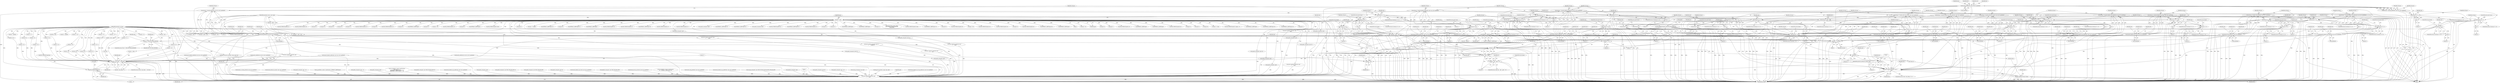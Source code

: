 digraph "0_tcpdump_ffde45acf3348f8353fb4064a1b21683ee6b5ddf@integer" {
"1002123" [label="(Call,tptr = pptr + len)"];
"1001696" [label="(Call,tptr - pptr)"];
"1001642" [label="(Call,ND_TCHECK2(tptr[0], BGP_MP_NLRI_MINSIZE))"];
"1000142" [label="(Call,tptr = pptr)"];
"1000128" [label="(MethodParameterIn,const u_char *pptr)"];
"1001689" [label="(Call,tptr += 3)"];
"1001649" [label="(Call,EXTRACT_16BITS(tptr))"];
"1002134" [label="(Call,tptr += advance)"];
"1002130" [label="(Call,advance < 0)"];
"1001941" [label="(Call,advance == -1)"];
"1001932" [label="(Call,advance = decode_labeled_vpn_l2(ndo, tptr, buf, sizeof(buf)))"];
"1001934" [label="(Call,decode_labeled_vpn_l2(ndo, tptr, buf, sizeof(buf)))"];
"1001943" [label="(Call,-1)"];
"1001847" [label="(Call,advance == -3)"];
"1001840" [label="(Call,advance == -2)"];
"1001830" [label="(Call,advance == -1)"];
"1001820" [label="(Call,advance = decode_prefix6(ndo, tptr, len, buf, sizeof(buf)))"];
"1001822" [label="(Call,decode_prefix6(ndo, tptr, len, buf, sizeof(buf)))"];
"1001832" [label="(Call,-1)"];
"1001842" [label="(Call,-2)"];
"1001849" [label="(Call,-3)"];
"1002047" [label="(Call,advance == -2)"];
"1002037" [label="(Call,advance == -1)"];
"1002028" [label="(Call,advance = decode_mdt_vpn_nlri(ndo, tptr, buf, sizeof(buf)))"];
"1002030" [label="(Call,decode_mdt_vpn_nlri(ndo, tptr, buf, sizeof(buf)))"];
"1002039" [label="(Call,-1)"];
"1002049" [label="(Call,-2)"];
"1001951" [label="(Call,advance == -2)"];
"1001953" [label="(Call,-2)"];
"1001718" [label="(Call,advance == -1)"];
"1001708" [label="(Call,advance = decode_prefix4(ndo, tptr, len, buf, sizeof(buf)))"];
"1001710" [label="(Call,decode_prefix4(ndo, tptr, len, buf, sizeof(buf)))"];
"1001720" [label="(Call,-1)"];
"1001870" [label="(Call,advance == -1)"];
"1001860" [label="(Call,advance = decode_labeled_prefix6(ndo, tptr, len, buf, sizeof(buf)))"];
"1001862" [label="(Call,decode_labeled_prefix6(ndo, tptr, len, buf, sizeof(buf)))"];
"1001872" [label="(Call,-1)"];
"1001887" [label="(Call,advance == -3)"];
"1001880" [label="(Call,advance == -2)"];
"1001882" [label="(Call,-2)"];
"1001889" [label="(Call,-3)"];
"1001735" [label="(Call,advance == -3)"];
"1001728" [label="(Call,advance == -2)"];
"1001730" [label="(Call,-2)"];
"1001737" [label="(Call,-3)"];
"1002015" [label="(Call,advance == -2)"];
"1002005" [label="(Call,advance == -1)"];
"1001996" [label="(Call,advance = decode_labeled_vpn_clnp_prefix(ndo, tptr, buf, sizeof(buf)))"];
"1001998" [label="(Call,decode_labeled_vpn_clnp_prefix(ndo, tptr, buf, sizeof(buf)))"];
"1002007" [label="(Call,-1)"];
"1002017" [label="(Call,-2)"];
"1002069" [label="(Call,advance == -1)"];
"1002060" [label="(Call,advance = decode_multicast_vpn(ndo, tptr, buf, sizeof(buf)))"];
"1002062" [label="(Call,decode_multicast_vpn(ndo, tptr, buf, sizeof(buf)))"];
"1002071" [label="(Call,-1)"];
"1001909" [label="(Call,advance == -1)"];
"1001900" [label="(Call,advance = decode_labeled_vpn_prefix6(ndo, tptr, buf, sizeof(buf)))"];
"1001902" [label="(Call,decode_labeled_vpn_prefix6(ndo, tptr, buf, sizeof(buf)))"];
"1001911" [label="(Call,-1)"];
"1001775" [label="(Call,advance == -3)"];
"1001768" [label="(Call,advance == -2)"];
"1001758" [label="(Call,advance == -1)"];
"1001748" [label="(Call,advance = decode_labeled_prefix4(ndo, tptr, len, buf, sizeof(buf)))"];
"1001750" [label="(Call,decode_labeled_prefix4(ndo, tptr, len, buf, sizeof(buf)))"];
"1001760" [label="(Call,-1)"];
"1001770" [label="(Call,-2)"];
"1001777" [label="(Call,-3)"];
"1001807" [label="(Call,advance == -2)"];
"1001797" [label="(Call,advance == -1)"];
"1001788" [label="(Call,advance = decode_labeled_vpn_prefix4(ndo, tptr, buf, sizeof(buf)))"];
"1001790" [label="(Call,decode_labeled_vpn_prefix4(ndo, tptr, buf, sizeof(buf)))"];
"1001799" [label="(Call,-1)"];
"1001809" [label="(Call,-2)"];
"1002120" [label="(Call,advance = 0)"];
"1001973" [label="(Call,advance == -1)"];
"1001964" [label="(Call,advance = decode_clnp_prefix(ndo, tptr, buf, sizeof(buf)))"];
"1001966" [label="(Call,decode_clnp_prefix(ndo, tptr, buf, sizeof(buf)))"];
"1001975" [label="(Call,-1)"];
"1002079" [label="(Call,advance == -2)"];
"1002081" [label="(Call,-2)"];
"1001919" [label="(Call,advance == -2)"];
"1001921" [label="(Call,-2)"];
"1001983" [label="(Call,advance == -2)"];
"1001985" [label="(Call,-2)"];
"1002123" [label="(Call,tptr = pptr + len)"];
"1001694" [label="(Call,len - (tptr - pptr))"];
"1001682" [label="(Call,len == BGP_MP_NLRI_MINSIZE)"];
"1000129" [label="(MethodParameterIn,u_int len)"];
"1001693" [label="(Call,len - (tptr - pptr) > 0)"];
"1002125" [label="(Call,pptr + len)"];
"1002893" [label="(Call,ndo->ndo_vflag > 1 && len)"];
"1002901" [label="(Call,ND_TCHECK2(*pptr,len))"];
"1002905" [label="(Call,print_unknown_data(ndo, pptr, \"\n\t    \", len))"];
"1002095" [label="(Call,tptr-3)"];
"1002115" [label="(Call,tptr-3)"];
"1002113" [label="(Call,print_unknown_data(ndo, tptr-3, \"\n\t    \", tlen))"];
"1002093" [label="(Call,ND_TCHECK2(*(tptr-3),tlen))"];
"1002137" [label="(ControlStructure,break;)"];
"1002128" [label="(ControlStructure,break;)"];
"1002353" [label="(Call,tptr+2)"];
"1001955" [label="(ControlStructure,goto trunc;)"];
"1001727" [label="(ControlStructure,if (advance == -2))"];
"1001967" [label="(Identifier,ndo)"];
"1001950" [label="(ControlStructure,if (advance == -2))"];
"1002261" [label="(Call,tptr+2)"];
"1002335" [label="(Call,tptr+6)"];
"1002017" [label="(Call,-2)"];
"1002034" [label="(Call,sizeof(buf))"];
"1002571" [label="(Call,tlen = len)"];
"1001711" [label="(Identifier,ndo)"];
"1002030" [label="(Call,decode_mdt_vpn_nlri(ndo, tptr, buf, sizeof(buf)))"];
"1002830" [label="(Call,len > 0)"];
"1001761" [label="(Literal,1)"];
"1001097" [label="(Call,tptr += tlen)"];
"1002602" [label="(Call,ND_TCHECK2(tptr[3], length - 3))"];
"1001833" [label="(Literal,1)"];
"1001724" [label="(Identifier,ndo)"];
"1001842" [label="(Call,-2)"];
"1002082" [label="(Literal,2)"];
"1001940" [label="(ControlStructure,if (advance == -1))"];
"1002664" [label="(Call,EXTRACT_32BITS(tptr))"];
"1002015" [label="(Call,advance == -2)"];
"1001682" [label="(Call,len == BGP_MP_NLRI_MINSIZE)"];
"1001839" [label="(ControlStructure,if (advance == -2))"];
"1002905" [label="(Call,print_unknown_data(ndo, pptr, \"\n\t    \", len))"];
"1002361" [label="(Call,EXTRACT_16BITS(tptr+4))"];
"1001954" [label="(Literal,2)"];
"1002203" [label="(Call,EXTRACT_32BITS(tptr+4))"];
"1001708" [label="(Call,advance = decode_prefix4(ndo, tptr, len, buf, sizeof(buf)))"];
"1001824" [label="(Identifier,tptr)"];
"1001700" [label="(Block,)"];
"1002727" [label="(Call,len -= alenlen)"];
"1002046" [label="(ControlStructure,if (advance == -2))"];
"1002093" [label="(Call,ND_TCHECK2(*(tptr-3),tlen))"];
"1002123" [label="(Call,tptr = pptr + len)"];
"1001974" [label="(Identifier,advance)"];
"1002865" [label="(Call,len -= 12)"];
"1002402" [label="(Call,tptr+1)"];
"1002909" [label="(Identifier,len)"];
"1000486" [label="(Call,ND_TCHECK2(tptr[0], 4))"];
"1001911" [label="(Call,-1)"];
"1001650" [label="(Identifier,tptr)"];
"1001296" [label="(Call,decode_rt_routing_info(ndo, tptr, buf, sizeof(buf)))"];
"1001328" [label="(Call,decode_multicast_vpn(ndo, tptr, buf, sizeof(buf)))"];
"1000428" [label="(Call,ipaddr_string(ndo, tptr + 4))"];
"1001846" [label="(ControlStructure,if (advance == -3))"];
"1000445" [label="(Call,ND_TCHECK2(tptr[0], 8))"];
"1002079" [label="(Call,advance == -2)"];
"1002436" [label="(Call,tptr+2)"];
"1002129" [label="(ControlStructure,if (advance < 0))"];
"1000598" [label="(Call,ipaddr_string(ndo, tptr))"];
"1001767" [label="(ControlStructure,if (advance == -2))"];
"1002096" [label="(Identifier,tptr)"];
"1001184" [label="(Call,decode_prefix4(ndo, tptr, len, buf, sizeof(buf)))"];
"1002225" [label="(Call,tptr+2)"];
"1002087" [label="(Identifier,ndo)"];
"1001889" [label="(Call,-3)"];
"1002229" [label="(Call,tptr+6)"];
"1001754" [label="(Identifier,buf)"];
"1001625" [label="(Call,tptr = pptr + len)"];
"1002115" [label="(Call,tptr-3)"];
"1001864" [label="(Identifier,tptr)"];
"1001699" [label="(Literal,0)"];
"1001689" [label="(Call,tptr += 3)"];
"1002659" [label="(Call,as_printf(ndo, astostr, sizeof(astostr), EXTRACT_32BITS(tptr)))"];
"1002290" [label="(Call,tptr+2)"];
"1002036" [label="(ControlStructure,if (advance == -1))"];
"1000373" [label="(Call,len != 6)"];
"1002911" [label="(Literal,1)"];
"1001972" [label="(ControlStructure,if (advance == -1))"];
"1001649" [label="(Call,EXTRACT_16BITS(tptr))"];
"1002304" [label="(Call,tptr+2)"];
"1001760" [label="(Call,-1)"];
"1001884" [label="(ControlStructure,goto trunc;)"];
"1001902" [label="(Call,decode_labeled_vpn_prefix6(ndo, tptr, buf, sizeof(buf)))"];
"1002113" [label="(Call,print_unknown_data(ndo, tptr-3, \"\n\t    \", tlen))"];
"1001810" [label="(Literal,2)"];
"1002140" [label="(Call,len % 8)"];
"1002094" [label="(Call,*(tptr-3))"];
"1000573" [label="(Call,len % 4)"];
"1002816" [label="(Call,len % 12)"];
"1002412" [label="(Call,ND_TCHECK2(tptr[0], 5))"];
"1002101" [label="(Identifier,ndo)"];
"1001791" [label="(Identifier,ndo)"];
"1002329" [label="(Call,tptr+6)"];
"1002135" [label="(Identifier,tptr)"];
"1000321" [label="(Call,ND_TCHECK2(tptr[0], 4))"];
"1001964" [label="(Call,advance = decode_clnp_prefix(ndo, tptr, buf, sizeof(buf)))"];
"1001927" [label="(Identifier,ndo)"];
"1002899" [label="(Identifier,len)"];
"1002199" [label="(Call,tptr+2)"];
"1000408" [label="(Call,ipaddr_string(ndo, tptr + 2))"];
"1001692" [label="(ControlStructure,while (len - (tptr - pptr) > 0))"];
"1000767" [label="(Call,ipaddr_string(ndo, tptr))"];
"1001728" [label="(Call,advance == -2)"];
"1001836" [label="(Identifier,ndo)"];
"1000258" [label="(Call,as_printf(ndo, astostr, sizeof(astostr),\n\t\t\t\tas_size == 2 ?\n\t\t\t\tEXTRACT_16BITS(&tptr[2 + i]) :\n\t\t\t\tEXTRACT_32BITS(&tptr[2 + i])))"];
"1001797" [label="(Call,advance == -1)"];
"1002098" [label="(Identifier,tlen)"];
"1000143" [label="(Identifier,tptr)"];
"1000461" [label="(Call,EXTRACT_32BITS(tptr))"];
"1002204" [label="(Call,tptr+4)"];
"1000542" [label="(Call,tptr +=4)"];
"1001881" [label="(Identifier,advance)"];
"1002302" [label="(Call,ipaddr_string(ndo, tptr+2))"];
"1002011" [label="(Identifier,ndo)"];
"1001736" [label="(Identifier,advance)"];
"1001821" [label="(Identifier,advance)"];
"1002029" [label="(Identifier,advance)"];
"1002097" [label="(Literal,3)"];
"1001966" [label="(Call,decode_clnp_prefix(ndo, tptr, buf, sizeof(buf)))"];
"1000146" [label="(Identifier,tlen)"];
"1001870" [label="(Call,advance == -1)"];
"1002893" [label="(Call,ndo->ndo_vflag > 1 && len)"];
"1001058" [label="(Call,ip6addr_string(ndo, tptr+BGP_VPN_RD_LEN+3))"];
"1000129" [label="(MethodParameterIn,u_int len)"];
"1001876" [label="(Identifier,ndo)"];
"1002134" [label="(Call,tptr += advance)"];
"1001895" [label="(Identifier,ndo)"];
"1001264" [label="(Call,decode_labeled_vpn_prefix4(ndo, tptr, buf, sizeof(buf)))"];
"1001642" [label="(Call,ND_TCHECK2(tptr[0], BGP_MP_NLRI_MINSIZE))"];
"1002071" [label="(Call,-1)"];
"1002061" [label="(Identifier,advance)"];
"1001862" [label="(Call,decode_labeled_prefix6(ndo, tptr, len, buf, sizeof(buf)))"];
"1001729" [label="(Identifier,advance)"];
"1001750" [label="(Call,decode_labeled_prefix4(ndo, tptr, len, buf, sizeof(buf)))"];
"1000615" [label="(Call,ND_TCHECK2(tptr[0], 3))"];
"1002312" [label="(Call,tptr+6)"];
"1001882" [label="(Call,-2)"];
"1002669" [label="(Call,len -=4)"];
"1002906" [label="(Identifier,ndo)"];
"1001794" [label="(Call,sizeof(buf))"];
"1001698" [label="(Identifier,pptr)"];
"1001707" [label="(Block,)"];
"1002062" [label="(Call,decode_multicast_vpn(ndo, tptr, buf, sizeof(buf)))"];
"1000128" [label="(MethodParameterIn,const u_char *pptr)"];
"1001866" [label="(Identifier,buf)"];
"1000493" [label="(Call,EXTRACT_32BITS(tptr))"];
"1001871" [label="(Identifier,advance)"];
"1000955" [label="(Call,ipaddr_string(ndo, tptr))"];
"1002006" [label="(Identifier,advance)"];
"1000663" [label="(Call,ND_TCHECK2(tptr[0], tlen))"];
"1001865" [label="(Identifier,len)"];
"1002125" [label="(Call,pptr + len)"];
"1001092" [label="(Call,print_unknown_data(ndo, tptr, \"\n\t    \", tlen))"];
"1001936" [label="(Identifier,tptr)"];
"1002031" [label="(Identifier,ndo)"];
"1001768" [label="(Call,advance == -2)"];
"1001038" [label="(Call,ipaddr_string(ndo, tptr+BGP_VPN_RD_LEN+4))"];
"1001776" [label="(Identifier,advance)"];
"1002362" [label="(Call,tptr+4)"];
"1002701" [label="(Call,len -= 2)"];
"1001720" [label="(Call,-1)"];
"1000206" [label="(Call,tptr < pptr + len)"];
"1002636" [label="(Call,tptr += length)"];
"1001648" [label="(Identifier,af)"];
"1001880" [label="(Call,advance == -2)"];
"1002075" [label="(Identifier,ndo)"];
"1002069" [label="(Call,advance == -1)"];
"1002107" [label="(ControlStructure,if (ndo->ndo_vflag <= 1))"];
"1002207" [label="(Call,ipaddr_string(ndo, tptr+4))"];
"1002435" [label="(Call,EXTRACT_24BITS(tptr+2))"];
"1002136" [label="(Identifier,advance)"];
"1001646" [label="(Identifier,BGP_MP_NLRI_MINSIZE)"];
"1001820" [label="(Call,advance = decode_prefix6(ndo, tptr, len, buf, sizeof(buf)))"];
"1001627" [label="(Call,pptr + len)"];
"1002857" [label="(Call,len > 12)"];
"1001941" [label="(Call,advance == -1)"];
"1002080" [label="(Identifier,advance)"];
"1001915" [label="(Identifier,ndo)"];
"1001996" [label="(Call,advance = decode_labeled_vpn_clnp_prefix(ndo, tptr, buf, sizeof(buf)))"];
"1001717" [label="(ControlStructure,if (advance == -1))"];
"1002049" [label="(Call,-2)"];
"1002121" [label="(Identifier,advance)"];
"1002002" [label="(Call,sizeof(buf))"];
"1001770" [label="(Call,-2)"];
"1000385" [label="(Call,ND_TCHECK2(tptr[0], len))"];
"1001827" [label="(Call,sizeof(buf))"];
"1001753" [label="(Identifier,len)"];
"1001909" [label="(Call,advance == -1)"];
"1001900" [label="(Call,advance = decode_labeled_vpn_prefix6(ndo, tptr, buf, sizeof(buf)))"];
"1001168" [label="(Call,len - (tptr - pptr))"];
"1002540" [label="(Call,ipaddr_string(ndo, tptr))"];
"1001942" [label="(Identifier,advance)"];
"1002209" [label="(Call,tptr+4)"];
"1001693" [label="(Call,len - (tptr - pptr) > 0)"];
"1002043" [label="(Identifier,ndo)"];
"1002008" [label="(Literal,1)"];
"1001691" [label="(Literal,3)"];
"1000815" [label="(Call,ipaddr_string(ndo, tptr+BGP_VPN_RD_LEN))"];
"1001970" [label="(Call,sizeof(buf))"];
"1002004" [label="(ControlStructure,if (advance == -1))"];
"1001920" [label="(Identifier,advance)"];
"1001806" [label="(ControlStructure,if (advance == -2))"];
"1001918" [label="(ControlStructure,if (advance == -2))"];
"1001873" [label="(Literal,1)"];
"1001730" [label="(Call,-2)"];
"1001752" [label="(Identifier,tptr)"];
"1001697" [label="(Identifier,tptr)"];
"1002503" [label="(Call,ipaddr_string(ndo, tptr))"];
"1002047" [label="(Call,advance == -2)"];
"1002486" [label="(Call,ipaddr_string(ndo, tptr+4))"];
"1001504" [label="(Call,decode_labeled_vpn_l2(ndo, tptr, buf, sizeof(buf)))"];
"1001617" [label="(Call,print_unknown_data(ndo, tptr, \"\n\t    \", tlen))"];
"1002585" [label="(Call,EXTRACT_16BITS(tptr+1))"];
"1001969" [label="(Identifier,buf)"];
"1000622" [label="(Call,EXTRACT_16BITS(tptr))"];
"1000557" [label="(Call,ND_TCHECK2(tptr[0], 4))"];
"1000347" [label="(Call,ND_TCHECK2(tptr[0], 4))"];
"1000362" [label="(Call,len != 0)"];
"1001891" [label="(ControlStructure,break;)"];
"1002066" [label="(Call,sizeof(buf))"];
"1001732" [label="(ControlStructure,goto trunc;)"];
"1001841" [label="(Identifier,advance)"];
"1002520" [label="(Call,ipaddr_string(ndo, tptr))"];
"1002228" [label="(Call,EXTRACT_16BITS(tptr+6))"];
"1002892" [label="(ControlStructure,if (ndo->ndo_vflag > 1 && len))"];
"1001905" [label="(Identifier,buf)"];
"1000180" [label="(Call,len % 2)"];
"1001731" [label="(Literal,2)"];
"1001789" [label="(Identifier,advance)"];
"1000587" [label="(Call,ND_TCHECK2(tptr[0], 4))"];
"1002566" [label="(Call,ND_TCHECK2(tptr[0], 3))"];
"1001937" [label="(Identifier,buf)"];
"1001738" [label="(Literal,3)"];
"1000909" [label="(Call,ip6addr_string(ndo, tptr+BGP_VPN_RD_LEN))"];
"1001985" [label="(Call,-2)"];
"1001360" [label="(Call,decode_mdt_vpn_nlri(ndo, tptr, buf, sizeof(buf)))"];
"1001713" [label="(Identifier,len)"];
"1001986" [label="(Literal,2)"];
"1001799" [label="(Call,-1)"];
"1002223" [label="(Call,ipaddr_string(ndo, tptr+2))"];
"1002483" [label="(Call,ipaddr_string(ndo, tptr))"];
"1001808" [label="(Identifier,advance)"];
"1002241" [label="(Call,as_printf(ndo, astostr, sizeof(astostr),\n\t\t\t    EXTRACT_32BITS(tptr+2)))"];
"1001968" [label="(Identifier,tptr)"];
"1002894" [label="(Call,ndo->ndo_vflag > 1)"];
"1002288" [label="(Call,ipaddr_string(ndo, tptr+2))"];
"1002198" [label="(Call,EXTRACT_16BITS(tptr+2))"];
"1001737" [label="(Call,-3)"];
"1001803" [label="(Identifier,ndo)"];
"1000436" [label="(Call,len != 8)"];
"1002246" [label="(Call,EXTRACT_32BITS(tptr+2))"];
"1000208" [label="(Call,pptr + len)"];
"1002915" [label="(MethodReturn,RET)"];
"1001715" [label="(Call,sizeof(buf))"];
"1002462" [label="(Call,ipaddr_string(ndo, tptr))"];
"1001901" [label="(Identifier,advance)"];
"1002037" [label="(Call,advance == -1)"];
"1000126" [label="(MethodParameterIn,netdissect_options *ndo)"];
"1002131" [label="(Identifier,advance)"];
"1001844" [label="(ControlStructure,goto trunc;)"];
"1001778" [label="(Literal,3)"];
"1001704" [label="(Identifier,af)"];
"1001772" [label="(ControlStructure,goto trunc;)"];
"1001757" [label="(ControlStructure,if (advance == -1))"];
"1001683" [label="(Identifier,len)"];
"1002493" [label="(Call,ND_TCHECK2(tptr[0], 4))"];
"1001758" [label="(Call,advance == -1)"];
"1001536" [label="(Call,decode_clnp_prefix(ndo, tptr, buf, sizeof(buf)))"];
"1000331" [label="(Call,ipaddr_string(ndo, tptr))"];
"1001749" [label="(Identifier,advance)"];
"1000338" [label="(Call,len != 4)"];
"1001998" [label="(Call,decode_labeled_vpn_clnp_prefix(ndo, tptr, buf, sizeof(buf)))"];
"1001695" [label="(Identifier,len)"];
"1001855" [label="(Identifier,ndo)"];
"1001472" [label="(Call,decode_labeled_vpn_prefix6(ndo, tptr, buf, sizeof(buf)))"];
"1001867" [label="(Call,sizeof(buf))"];
"1002005" [label="(Call,advance == -1)"];
"1002260" [label="(Call,EXTRACT_32BITS(tptr+2))"];
"1002902" [label="(Call,*pptr)"];
"1001863" [label="(Identifier,ndo)"];
"1002023" [label="(Identifier,ndo)"];
"1001710" [label="(Call,decode_prefix4(ndo, tptr, len, buf, sizeof(buf)))"];
"1001018" [label="(Call,isonsap_string(ndo, tptr+BGP_VPN_RD_LEN,tlen-BGP_VPN_RD_LEN))"];
"1001809" [label="(Call,-2)"];
"1001734" [label="(ControlStructure,if (advance == -3))"];
"1002155" [label="(Call,ND_TCHECK2(tptr[0], 2))"];
"1002033" [label="(Identifier,buf)"];
"1002124" [label="(Identifier,tptr)"];
"1000471" [label="(Call,len % 4)"];
"1000861" [label="(Call,ip6addr_string(ndo, tptr))"];
"1001851" [label="(ControlStructure,break;)"];
"1002050" [label="(Literal,2)"];
"1002586" [label="(Call,tptr+1)"];
"1001647" [label="(Call,af = EXTRACT_16BITS(tptr))"];
"1001869" [label="(ControlStructure,if (advance == -1))"];
"1001739" [label="(ControlStructure,break;)"];
"1001903" [label="(Identifier,ndo)"];
"1001983" [label="(Call,advance == -2)"];
"1002373" [label="(Call,tptr+2)"];
"1000682" [label="(Call,print_unknown_data(ndo, tptr, \"\n\t    \", tlen))"];
"1001886" [label="(ControlStructure,if (advance == -3))"];
"1002133" [label="(ControlStructure,break;)"];
"1001991" [label="(Identifier,ndo)"];
"1001826" [label="(Identifier,buf)"];
"1001755" [label="(Call,sizeof(buf))"];
"1001684" [label="(Identifier,BGP_MP_NLRI_MINSIZE)"];
"1001788" [label="(Call,advance = decode_labeled_vpn_prefix4(ndo, tptr, buf, sizeof(buf)))"];
"1000426" [label="(Call,EXTRACT_32BITS(tptr))"];
"1002650" [label="(Call,len < 4)"];
"1001823" [label="(Identifier,ndo)"];
"1001850" [label="(Literal,3)"];
"1001719" [label="(Identifier,advance)"];
"1001771" [label="(Literal,2)"];
"1002162" [label="(Call,EXTRACT_16BITS(tptr))"];
"1001935" [label="(Identifier,ndo)"];
"1001879" [label="(ControlStructure,if (advance == -2))"];
"1002247" [label="(Call,tptr+2)"];
"1001848" [label="(Identifier,advance)"];
"1001714" [label="(Identifier,buf)"];
"1001712" [label="(Identifier,tptr)"];
"1002870" [label="(Call,ND_TCHECK2(*pptr,len))"];
"1002081" [label="(Call,-2)"];
"1002018" [label="(Literal,2)"];
"1001847" [label="(Call,advance == -3)"];
"1002083" [label="(ControlStructure,goto trunc;)"];
"1000153" [label="(Call,len != 1)"];
"1002119" [label="(Identifier,tlen)"];
"1002048" [label="(Identifier,advance)"];
"1001777" [label="(Call,-3)"];
"1001643" [label="(Call,tptr[0])"];
"1001843" [label="(Literal,2)"];
"1001910" [label="(Identifier,advance)"];
"1002070" [label="(Identifier,advance)"];
"1002116" [label="(Identifier,tptr)"];
"1000170" [label="(Call,tok2str(bgp_origin_values,\n\t\t\t\t\t\t\"Unknown Origin Typecode\",\n\t\t\t\t\t\ttptr[0]))"];
"1001690" [label="(Identifier,tptr)"];
"1001073" [label="(Call,ND_TCHECK2(tptr[0], tlen))"];
"1001721" [label="(Literal,1)"];
"1001890" [label="(Literal,3)"];
"1001883" [label="(Literal,2)"];
"1001718" [label="(Call,advance == -1)"];
"1002065" [label="(Identifier,buf)"];
"1002064" [label="(Identifier,tptr)"];
"1002372" [label="(Call,EXTRACT_16BITS(tptr+2))"];
"1002038" [label="(Identifier,advance)"];
"1002251" [label="(Call,tptr+6)"];
"1001887" [label="(Call,advance == -3)"];
"1001815" [label="(Identifier,ndo)"];
"1001792" [label="(Identifier,tptr)"];
"1002509" [label="(Call,ND_TCHECK2(tptr[0], 8))"];
"1000548" [label="(Call,len != 4)"];
"1001811" [label="(ControlStructure,goto trunc;)"];
"1001798" [label="(Identifier,advance)"];
"1001840" [label="(Call,advance == -2)"];
"1001922" [label="(Literal,2)"];
"1001919" [label="(Call,advance == -2)"];
"1001904" [label="(Identifier,tptr)"];
"1001687" [label="(Identifier,ndo)"];
"1001938" [label="(Call,sizeof(buf))"];
"1001987" [label="(ControlStructure,goto trunc;)"];
"1002130" [label="(Call,advance < 0)"];
"1001953" [label="(Call,-2)"];
"1001825" [label="(Identifier,len)"];
"1001807" [label="(Call,advance == -2)"];
"1001999" [label="(Identifier,ndo)"];
"1002904" [label="(Identifier,len)"];
"1001651" [label="(Call,safi = tptr[2])"];
"1002000" [label="(Identifier,tptr)"];
"1001735" [label="(Call,advance == -3)"];
"1001392" [label="(Call,decode_prefix6(ndo, tptr, len, buf, sizeof(buf)))"];
"1002028" [label="(Call,advance = decode_mdt_vpn_nlri(ndo, tptr, buf, sizeof(buf)))"];
"1001748" [label="(Call,advance = decode_labeled_prefix4(ndo, tptr, len, buf, sizeof(buf)))"];
"1002391" [label="(Call,tptr +=8)"];
"1002019" [label="(ControlStructure,goto trunc;)"];
"1001908" [label="(ControlStructure,if (advance == -1))"];
"1001951" [label="(Call,advance == -2)"];
"1001793" [label="(Identifier,buf)"];
"1002016" [label="(Identifier,advance)"];
"1002613" [label="(Call,ND_TCHECK2(tptr[3], 8))"];
"1002072" [label="(Literal,1)"];
"1002886" [label="(Call,print_unknown_data(ndo, pptr, \"\n\t    \", len))"];
"1001779" [label="(ControlStructure,break;)"];
"1002529" [label="(Call,ND_TCHECK2(tptr[0], 8))"];
"1002078" [label="(ControlStructure,if (advance == -2))"];
"1002409" [label="(Call,tlen = len)"];
"1002039" [label="(Call,-1)"];
"1002806" [label="(Call,len -= alen)"];
"1001764" [label="(Identifier,ndo)"];
"1002629" [label="(Call,tptr+3)"];
"1001709" [label="(Identifier,advance)"];
"1001906" [label="(Call,sizeof(buf))"];
"1001975" [label="(Call,-1)"];
"1001979" [label="(Identifier,ndo)"];
"1002472" [label="(Call,ND_TCHECK2(tptr[0], 8))"];
"1002250" [label="(Call,EXTRACT_16BITS(tptr+6))"];
"1001694" [label="(Call,len - (tptr - pptr))"];
"1002903" [label="(Identifier,pptr)"];
"1000567" [label="(Call,ipaddr_string(ndo, tptr))"];
"1000357" [label="(Call,EXTRACT_32BITS(tptr))"];
"1000142" [label="(Call,tptr = pptr)"];
"1002813" [label="(Call,len == 0)"];
"1002901" [label="(Call,ND_TCHECK2(*pptr,len))"];
"1002051" [label="(ControlStructure,goto trunc;)"];
"1001943" [label="(Call,-1)"];
"1002908" [label="(Literal,\"\n\t    \")"];
"1001822" [label="(Call,decode_prefix6(ndo, tptr, len, buf, sizeof(buf)))"];
"1002001" [label="(Identifier,buf)"];
"1001751" [label="(Identifier,ndo)"];
"1002068" [label="(ControlStructure,if (advance == -1))"];
"1000312" [label="(Call,len != 4)"];
"1001769" [label="(Identifier,advance)"];
"1001432" [label="(Call,decode_labeled_prefix6(ndo, tptr, len, buf, sizeof(buf)))"];
"1002126" [label="(Identifier,pptr)"];
"1001743" [label="(Identifier,ndo)"];
"1001952" [label="(Identifier,advance)"];
"1001861" [label="(Identifier,advance)"];
"1002127" [label="(Identifier,len)"];
"1000376" [label="(Call,len != 8)"];
"1001933" [label="(Identifier,advance)"];
"1002465" [label="(Call,ipaddr_string(ndo, tptr+4))"];
"1001775" [label="(Call,advance == -3)"];
"1002556" [label="(Call,print_unknown_data(ndo, tptr, \"\n\t      \", tlen))"];
"1001849" [label="(Call,-3)"];
"1001973" [label="(Call,advance == -1)"];
"1001783" [label="(Identifier,ndo)"];
"1000130" [label="(Block,)"];
"1001224" [label="(Call,decode_labeled_prefix4(ndo, tptr, len, buf, sizeof(buf)))"];
"1002715" [label="(Call,len < alenlen)"];
"1000463" [label="(Call,ipaddr_string(ndo, tptr + 4))"];
"1001923" [label="(ControlStructure,goto trunc;)"];
"1001997" [label="(Identifier,advance)"];
"1002684" [label="(Call,len < 2)"];
"1002007" [label="(Call,-1)"];
"1002440" [label="(Call,tptr +=5)"];
"1001959" [label="(Identifier,ndo)"];
"1002118" [label="(Literal,\"\n\t    \")"];
"1002032" [label="(Identifier,tptr)"];
"1001982" [label="(ControlStructure,if (advance == -2))"];
"1001831" [label="(Identifier,advance)"];
"1001170" [label="(Call,tptr - pptr)"];
"1002117" [label="(Literal,3)"];
"1001759" [label="(Identifier,advance)"];
"1000144" [label="(Identifier,pptr)"];
"1000150" [label="(Block,)"];
"1001976" [label="(Literal,1)"];
"1001921" [label="(Call,-2)"];
"1002358" [label="(Call,tptr+3)"];
"1002060" [label="(Call,advance = decode_multicast_vpn(ndo, tptr, buf, sizeof(buf)))"];
"1001774" [label="(ControlStructure,if (advance == -3))"];
"1002319" [label="(Call,tptr+7)"];
"1000190" [label="(Call,!len)"];
"1002644" [label="(Call,ND_TCHECK2(tptr[0], 4))"];
"1001965" [label="(Identifier,advance)"];
"1000977" [label="(Call,isonsap_string(ndo, tptr, tlen))"];
"1000145" [label="(Call,tlen=len)"];
"1001984" [label="(Identifier,advance)"];
"1002095" [label="(Call,tptr-3)"];
"1001888" [label="(Identifier,advance)"];
"1002122" [label="(Literal,0)"];
"1000406" [label="(Call,EXTRACT_16BITS(tptr))"];
"1001932" [label="(Call,advance = decode_labeled_vpn_l2(ndo, tptr, buf, sizeof(buf)))"];
"1001872" [label="(Call,-1)"];
"1001860" [label="(Call,advance = decode_labeled_prefix6(ndo, tptr, len, buf, sizeof(buf)))"];
"1000200" [label="(Call,bgp_attr_get_as_size(ndo, atype, pptr, len))"];
"1002627" [label="(Call,print_unknown_data(ndo, tptr+3,\"\n\t      \", length-3))"];
"1002844" [label="(Call,EXTRACT_32BITS(tptr))"];
"1001832" [label="(Call,-1)"];
"1002796" [label="(Call,bgp_attr_print(ndo, atype, tptr, alen))"];
"1002382" [label="(Call,print_unknown_data(ndo, tptr, \"\n\t      \", 8))"];
"1001790" [label="(Call,decode_labeled_vpn_prefix4(ndo, tptr, buf, sizeof(buf)))"];
"1002120" [label="(Call,advance = 0)"];
"1002907" [label="(Identifier,pptr)"];
"1002114" [label="(Identifier,ndo)"];
"1001912" [label="(Literal,1)"];
"1001796" [label="(ControlStructure,if (advance == -1))"];
"1001800" [label="(Literal,1)"];
"1001944" [label="(Literal,1)"];
"1002063" [label="(Identifier,ndo)"];
"1002451" [label="(Call,ND_TCHECK2(tptr[0], 8))"];
"1001696" [label="(Call,tptr - pptr)"];
"1001681" [label="(ControlStructure,if (len == BGP_MP_NLRI_MINSIZE))"];
"1002055" [label="(Identifier,ndo)"];
"1002132" [label="(Literal,0)"];
"1000391" [label="(Call,len == 6)"];
"1001934" [label="(Call,decode_labeled_vpn_l2(ndo, tptr, buf, sizeof(buf)))"];
"1001829" [label="(ControlStructure,if (advance == -1))"];
"1001947" [label="(Identifier,ndo)"];
"1001568" [label="(Call,decode_labeled_vpn_clnp_prefix(ndo, tptr, buf, sizeof(buf)))"];
"1001830" [label="(Call,advance == -1)"];
"1002014" [label="(ControlStructure,if (advance == -2))"];
"1002900" [label="(Block,)"];
"1002040" [label="(Literal,1)"];
"1002123" -> "1001707"  [label="AST: "];
"1002123" -> "1002125"  [label="CFG: "];
"1002124" -> "1002123"  [label="AST: "];
"1002125" -> "1002123"  [label="AST: "];
"1002128" -> "1002123"  [label="CFG: "];
"1002123" -> "1002915"  [label="DDG: "];
"1002123" -> "1002915"  [label="DDG: "];
"1001696" -> "1002123"  [label="DDG: "];
"1000128" -> "1002123"  [label="DDG: "];
"1001694" -> "1002123"  [label="DDG: "];
"1000129" -> "1002123"  [label="DDG: "];
"1002123" -> "1002134"  [label="DDG: "];
"1001696" -> "1001694"  [label="AST: "];
"1001696" -> "1001698"  [label="CFG: "];
"1001697" -> "1001696"  [label="AST: "];
"1001698" -> "1001696"  [label="AST: "];
"1001694" -> "1001696"  [label="CFG: "];
"1001696" -> "1002915"  [label="DDG: "];
"1001696" -> "1002915"  [label="DDG: "];
"1001696" -> "1001694"  [label="DDG: "];
"1001696" -> "1001694"  [label="DDG: "];
"1001642" -> "1001696"  [label="DDG: "];
"1001689" -> "1001696"  [label="DDG: "];
"1002134" -> "1001696"  [label="DDG: "];
"1001649" -> "1001696"  [label="DDG: "];
"1000128" -> "1001696"  [label="DDG: "];
"1001696" -> "1002095"  [label="DDG: "];
"1001696" -> "1002125"  [label="DDG: "];
"1001696" -> "1002905"  [label="DDG: "];
"1001642" -> "1000150"  [label="AST: "];
"1001642" -> "1001646"  [label="CFG: "];
"1001643" -> "1001642"  [label="AST: "];
"1001646" -> "1001642"  [label="AST: "];
"1001648" -> "1001642"  [label="CFG: "];
"1001642" -> "1002915"  [label="DDG: "];
"1001642" -> "1002915"  [label="DDG: "];
"1000142" -> "1001642"  [label="DDG: "];
"1001642" -> "1001649"  [label="DDG: "];
"1001642" -> "1001682"  [label="DDG: "];
"1001642" -> "1001689"  [label="DDG: "];
"1001642" -> "1002095"  [label="DDG: "];
"1001642" -> "1002115"  [label="DDG: "];
"1001642" -> "1002134"  [label="DDG: "];
"1000142" -> "1000130"  [label="AST: "];
"1000142" -> "1000144"  [label="CFG: "];
"1000143" -> "1000142"  [label="AST: "];
"1000144" -> "1000142"  [label="AST: "];
"1000146" -> "1000142"  [label="CFG: "];
"1000142" -> "1002915"  [label="DDG: "];
"1000142" -> "1002915"  [label="DDG: "];
"1000128" -> "1000142"  [label="DDG: "];
"1000142" -> "1000170"  [label="DDG: "];
"1000142" -> "1000206"  [label="DDG: "];
"1000142" -> "1000321"  [label="DDG: "];
"1000142" -> "1000331"  [label="DDG: "];
"1000142" -> "1000347"  [label="DDG: "];
"1000142" -> "1000357"  [label="DDG: "];
"1000142" -> "1000385"  [label="DDG: "];
"1000142" -> "1000406"  [label="DDG: "];
"1000142" -> "1000426"  [label="DDG: "];
"1000142" -> "1000445"  [label="DDG: "];
"1000142" -> "1000461"  [label="DDG: "];
"1000142" -> "1000486"  [label="DDG: "];
"1000142" -> "1000493"  [label="DDG: "];
"1000142" -> "1000542"  [label="DDG: "];
"1000142" -> "1000557"  [label="DDG: "];
"1000142" -> "1000567"  [label="DDG: "];
"1000142" -> "1000587"  [label="DDG: "];
"1000142" -> "1000598"  [label="DDG: "];
"1000142" -> "1000615"  [label="DDG: "];
"1000142" -> "1000622"  [label="DDG: "];
"1000142" -> "1000663"  [label="DDG: "];
"1000142" -> "1000682"  [label="DDG: "];
"1000142" -> "1001073"  [label="DDG: "];
"1000142" -> "1001092"  [label="DDG: "];
"1000142" -> "1001097"  [label="DDG: "];
"1000142" -> "1001617"  [label="DDG: "];
"1000142" -> "1001649"  [label="DDG: "];
"1000142" -> "1002095"  [label="DDG: "];
"1000142" -> "1002155"  [label="DDG: "];
"1000142" -> "1002162"  [label="DDG: "];
"1000142" -> "1002198"  [label="DDG: "];
"1000142" -> "1002199"  [label="DDG: "];
"1000142" -> "1002203"  [label="DDG: "];
"1000142" -> "1002204"  [label="DDG: "];
"1000142" -> "1002207"  [label="DDG: "];
"1000142" -> "1002209"  [label="DDG: "];
"1000142" -> "1002223"  [label="DDG: "];
"1000142" -> "1002225"  [label="DDG: "];
"1000142" -> "1002228"  [label="DDG: "];
"1000142" -> "1002229"  [label="DDG: "];
"1000142" -> "1002246"  [label="DDG: "];
"1000142" -> "1002247"  [label="DDG: "];
"1000142" -> "1002250"  [label="DDG: "];
"1000142" -> "1002251"  [label="DDG: "];
"1000142" -> "1002260"  [label="DDG: "];
"1000142" -> "1002261"  [label="DDG: "];
"1000142" -> "1002288"  [label="DDG: "];
"1000142" -> "1002290"  [label="DDG: "];
"1000142" -> "1002302"  [label="DDG: "];
"1000142" -> "1002304"  [label="DDG: "];
"1000142" -> "1002312"  [label="DDG: "];
"1000142" -> "1002319"  [label="DDG: "];
"1000142" -> "1002329"  [label="DDG: "];
"1000142" -> "1002335"  [label="DDG: "];
"1000142" -> "1002353"  [label="DDG: "];
"1000142" -> "1002358"  [label="DDG: "];
"1000142" -> "1002361"  [label="DDG: "];
"1000142" -> "1002362"  [label="DDG: "];
"1000142" -> "1002372"  [label="DDG: "];
"1000142" -> "1002373"  [label="DDG: "];
"1000142" -> "1002382"  [label="DDG: "];
"1000142" -> "1002391"  [label="DDG: "];
"1000142" -> "1002402"  [label="DDG: "];
"1000142" -> "1002412"  [label="DDG: "];
"1000142" -> "1002435"  [label="DDG: "];
"1000142" -> "1002436"  [label="DDG: "];
"1000142" -> "1002440"  [label="DDG: "];
"1000142" -> "1002451"  [label="DDG: "];
"1000142" -> "1002462"  [label="DDG: "];
"1000142" -> "1002472"  [label="DDG: "];
"1000142" -> "1002483"  [label="DDG: "];
"1000142" -> "1002493"  [label="DDG: "];
"1000142" -> "1002503"  [label="DDG: "];
"1000142" -> "1002509"  [label="DDG: "];
"1000142" -> "1002520"  [label="DDG: "];
"1000142" -> "1002529"  [label="DDG: "];
"1000142" -> "1002540"  [label="DDG: "];
"1000142" -> "1002556"  [label="DDG: "];
"1000142" -> "1002566"  [label="DDG: "];
"1000142" -> "1002585"  [label="DDG: "];
"1000142" -> "1002586"  [label="DDG: "];
"1000142" -> "1002602"  [label="DDG: "];
"1000142" -> "1002613"  [label="DDG: "];
"1000142" -> "1002627"  [label="DDG: "];
"1000142" -> "1002629"  [label="DDG: "];
"1000142" -> "1002636"  [label="DDG: "];
"1000142" -> "1002644"  [label="DDG: "];
"1000142" -> "1002664"  [label="DDG: "];
"1000142" -> "1002844"  [label="DDG: "];
"1000128" -> "1000125"  [label="AST: "];
"1000128" -> "1002915"  [label="DDG: "];
"1000128" -> "1000200"  [label="DDG: "];
"1000128" -> "1000206"  [label="DDG: "];
"1000128" -> "1000208"  [label="DDG: "];
"1000128" -> "1001170"  [label="DDG: "];
"1000128" -> "1001625"  [label="DDG: "];
"1000128" -> "1001627"  [label="DDG: "];
"1000128" -> "1002125"  [label="DDG: "];
"1000128" -> "1002886"  [label="DDG: "];
"1000128" -> "1002905"  [label="DDG: "];
"1001689" -> "1000150"  [label="AST: "];
"1001689" -> "1001691"  [label="CFG: "];
"1001690" -> "1001689"  [label="AST: "];
"1001691" -> "1001689"  [label="AST: "];
"1001695" -> "1001689"  [label="CFG: "];
"1001649" -> "1001689"  [label="DDG: "];
"1001649" -> "1001647"  [label="AST: "];
"1001649" -> "1001650"  [label="CFG: "];
"1001650" -> "1001649"  [label="AST: "];
"1001647" -> "1001649"  [label="CFG: "];
"1001649" -> "1001647"  [label="DDG: "];
"1001649" -> "1001651"  [label="DDG: "];
"1001649" -> "1002095"  [label="DDG: "];
"1001649" -> "1002115"  [label="DDG: "];
"1001649" -> "1002134"  [label="DDG: "];
"1002134" -> "1001700"  [label="AST: "];
"1002134" -> "1002136"  [label="CFG: "];
"1002135" -> "1002134"  [label="AST: "];
"1002136" -> "1002134"  [label="AST: "];
"1001695" -> "1002134"  [label="CFG: "];
"1002134" -> "1002915"  [label="DDG: "];
"1002130" -> "1002134"  [label="DDG: "];
"1002030" -> "1002134"  [label="DDG: "];
"1001902" -> "1002134"  [label="DDG: "];
"1001790" -> "1002134"  [label="DDG: "];
"1001710" -> "1002134"  [label="DDG: "];
"1001822" -> "1002134"  [label="DDG: "];
"1001934" -> "1002134"  [label="DDG: "];
"1001966" -> "1002134"  [label="DDG: "];
"1001862" -> "1002134"  [label="DDG: "];
"1001750" -> "1002134"  [label="DDG: "];
"1001998" -> "1002134"  [label="DDG: "];
"1002062" -> "1002134"  [label="DDG: "];
"1002130" -> "1002129"  [label="AST: "];
"1002130" -> "1002132"  [label="CFG: "];
"1002131" -> "1002130"  [label="AST: "];
"1002132" -> "1002130"  [label="AST: "];
"1002133" -> "1002130"  [label="CFG: "];
"1002135" -> "1002130"  [label="CFG: "];
"1002130" -> "1002915"  [label="DDG: "];
"1002130" -> "1002915"  [label="DDG: "];
"1001941" -> "1002130"  [label="DDG: "];
"1001847" -> "1002130"  [label="DDG: "];
"1002047" -> "1002130"  [label="DDG: "];
"1001951" -> "1002130"  [label="DDG: "];
"1001718" -> "1002130"  [label="DDG: "];
"1001870" -> "1002130"  [label="DDG: "];
"1001887" -> "1002130"  [label="DDG: "];
"1001735" -> "1002130"  [label="DDG: "];
"1002015" -> "1002130"  [label="DDG: "];
"1002069" -> "1002130"  [label="DDG: "];
"1001909" -> "1002130"  [label="DDG: "];
"1001775" -> "1002130"  [label="DDG: "];
"1001758" -> "1002130"  [label="DDG: "];
"1002037" -> "1002130"  [label="DDG: "];
"1001807" -> "1002130"  [label="DDG: "];
"1001830" -> "1002130"  [label="DDG: "];
"1002120" -> "1002130"  [label="DDG: "];
"1001973" -> "1002130"  [label="DDG: "];
"1002079" -> "1002130"  [label="DDG: "];
"1002005" -> "1002130"  [label="DDG: "];
"1001919" -> "1002130"  [label="DDG: "];
"1001983" -> "1002130"  [label="DDG: "];
"1001797" -> "1002130"  [label="DDG: "];
"1001941" -> "1001940"  [label="AST: "];
"1001941" -> "1001943"  [label="CFG: "];
"1001942" -> "1001941"  [label="AST: "];
"1001943" -> "1001941"  [label="AST: "];
"1001947" -> "1001941"  [label="CFG: "];
"1001952" -> "1001941"  [label="CFG: "];
"1001941" -> "1002915"  [label="DDG: "];
"1001941" -> "1002915"  [label="DDG: "];
"1001941" -> "1002915"  [label="DDG: "];
"1001932" -> "1001941"  [label="DDG: "];
"1001943" -> "1001941"  [label="DDG: "];
"1001941" -> "1001951"  [label="DDG: "];
"1001932" -> "1001707"  [label="AST: "];
"1001932" -> "1001934"  [label="CFG: "];
"1001933" -> "1001932"  [label="AST: "];
"1001934" -> "1001932"  [label="AST: "];
"1001942" -> "1001932"  [label="CFG: "];
"1001932" -> "1002915"  [label="DDG: "];
"1001934" -> "1001932"  [label="DDG: "];
"1001934" -> "1001932"  [label="DDG: "];
"1001934" -> "1001932"  [label="DDG: "];
"1001934" -> "1001938"  [label="CFG: "];
"1001935" -> "1001934"  [label="AST: "];
"1001936" -> "1001934"  [label="AST: "];
"1001937" -> "1001934"  [label="AST: "];
"1001938" -> "1001934"  [label="AST: "];
"1001934" -> "1002915"  [label="DDG: "];
"1001934" -> "1002915"  [label="DDG: "];
"1001934" -> "1002915"  [label="DDG: "];
"1001934" -> "1002113"  [label="DDG: "];
"1001934" -> "1002905"  [label="DDG: "];
"1001943" -> "1001944"  [label="CFG: "];
"1001944" -> "1001943"  [label="AST: "];
"1001847" -> "1001846"  [label="AST: "];
"1001847" -> "1001849"  [label="CFG: "];
"1001848" -> "1001847"  [label="AST: "];
"1001849" -> "1001847"  [label="AST: "];
"1001851" -> "1001847"  [label="CFG: "];
"1001855" -> "1001847"  [label="CFG: "];
"1001847" -> "1002915"  [label="DDG: "];
"1001847" -> "1002915"  [label="DDG: "];
"1001847" -> "1002915"  [label="DDG: "];
"1001840" -> "1001847"  [label="DDG: "];
"1001849" -> "1001847"  [label="DDG: "];
"1001840" -> "1001839"  [label="AST: "];
"1001840" -> "1001842"  [label="CFG: "];
"1001841" -> "1001840"  [label="AST: "];
"1001842" -> "1001840"  [label="AST: "];
"1001844" -> "1001840"  [label="CFG: "];
"1001848" -> "1001840"  [label="CFG: "];
"1001840" -> "1002915"  [label="DDG: "];
"1001840" -> "1002915"  [label="DDG: "];
"1001840" -> "1002915"  [label="DDG: "];
"1001830" -> "1001840"  [label="DDG: "];
"1001842" -> "1001840"  [label="DDG: "];
"1001830" -> "1001829"  [label="AST: "];
"1001830" -> "1001832"  [label="CFG: "];
"1001831" -> "1001830"  [label="AST: "];
"1001832" -> "1001830"  [label="AST: "];
"1001836" -> "1001830"  [label="CFG: "];
"1001841" -> "1001830"  [label="CFG: "];
"1001830" -> "1002915"  [label="DDG: "];
"1001830" -> "1002915"  [label="DDG: "];
"1001830" -> "1002915"  [label="DDG: "];
"1001820" -> "1001830"  [label="DDG: "];
"1001832" -> "1001830"  [label="DDG: "];
"1001820" -> "1001707"  [label="AST: "];
"1001820" -> "1001822"  [label="CFG: "];
"1001821" -> "1001820"  [label="AST: "];
"1001822" -> "1001820"  [label="AST: "];
"1001831" -> "1001820"  [label="CFG: "];
"1001820" -> "1002915"  [label="DDG: "];
"1001822" -> "1001820"  [label="DDG: "];
"1001822" -> "1001820"  [label="DDG: "];
"1001822" -> "1001820"  [label="DDG: "];
"1001822" -> "1001820"  [label="DDG: "];
"1001822" -> "1001827"  [label="CFG: "];
"1001823" -> "1001822"  [label="AST: "];
"1001824" -> "1001822"  [label="AST: "];
"1001825" -> "1001822"  [label="AST: "];
"1001826" -> "1001822"  [label="AST: "];
"1001827" -> "1001822"  [label="AST: "];
"1001822" -> "1002915"  [label="DDG: "];
"1001822" -> "1002915"  [label="DDG: "];
"1001822" -> "1002915"  [label="DDG: "];
"1001822" -> "1002915"  [label="DDG: "];
"1001822" -> "1001694"  [label="DDG: "];
"1001822" -> "1002113"  [label="DDG: "];
"1001822" -> "1002893"  [label="DDG: "];
"1001822" -> "1002905"  [label="DDG: "];
"1001832" -> "1001833"  [label="CFG: "];
"1001833" -> "1001832"  [label="AST: "];
"1001842" -> "1001843"  [label="CFG: "];
"1001843" -> "1001842"  [label="AST: "];
"1001849" -> "1001850"  [label="CFG: "];
"1001850" -> "1001849"  [label="AST: "];
"1002047" -> "1002046"  [label="AST: "];
"1002047" -> "1002049"  [label="CFG: "];
"1002048" -> "1002047"  [label="AST: "];
"1002049" -> "1002047"  [label="AST: "];
"1002051" -> "1002047"  [label="CFG: "];
"1002055" -> "1002047"  [label="CFG: "];
"1002047" -> "1002915"  [label="DDG: "];
"1002047" -> "1002915"  [label="DDG: "];
"1002047" -> "1002915"  [label="DDG: "];
"1002037" -> "1002047"  [label="DDG: "];
"1002049" -> "1002047"  [label="DDG: "];
"1002037" -> "1002036"  [label="AST: "];
"1002037" -> "1002039"  [label="CFG: "];
"1002038" -> "1002037"  [label="AST: "];
"1002039" -> "1002037"  [label="AST: "];
"1002043" -> "1002037"  [label="CFG: "];
"1002048" -> "1002037"  [label="CFG: "];
"1002037" -> "1002915"  [label="DDG: "];
"1002037" -> "1002915"  [label="DDG: "];
"1002037" -> "1002915"  [label="DDG: "];
"1002028" -> "1002037"  [label="DDG: "];
"1002039" -> "1002037"  [label="DDG: "];
"1002028" -> "1001707"  [label="AST: "];
"1002028" -> "1002030"  [label="CFG: "];
"1002029" -> "1002028"  [label="AST: "];
"1002030" -> "1002028"  [label="AST: "];
"1002038" -> "1002028"  [label="CFG: "];
"1002028" -> "1002915"  [label="DDG: "];
"1002030" -> "1002028"  [label="DDG: "];
"1002030" -> "1002028"  [label="DDG: "];
"1002030" -> "1002028"  [label="DDG: "];
"1002030" -> "1002034"  [label="CFG: "];
"1002031" -> "1002030"  [label="AST: "];
"1002032" -> "1002030"  [label="AST: "];
"1002033" -> "1002030"  [label="AST: "];
"1002034" -> "1002030"  [label="AST: "];
"1002030" -> "1002915"  [label="DDG: "];
"1002030" -> "1002915"  [label="DDG: "];
"1002030" -> "1002915"  [label="DDG: "];
"1002030" -> "1002113"  [label="DDG: "];
"1002030" -> "1002905"  [label="DDG: "];
"1002039" -> "1002040"  [label="CFG: "];
"1002040" -> "1002039"  [label="AST: "];
"1002049" -> "1002050"  [label="CFG: "];
"1002050" -> "1002049"  [label="AST: "];
"1001951" -> "1001950"  [label="AST: "];
"1001951" -> "1001953"  [label="CFG: "];
"1001952" -> "1001951"  [label="AST: "];
"1001953" -> "1001951"  [label="AST: "];
"1001955" -> "1001951"  [label="CFG: "];
"1001959" -> "1001951"  [label="CFG: "];
"1001951" -> "1002915"  [label="DDG: "];
"1001951" -> "1002915"  [label="DDG: "];
"1001951" -> "1002915"  [label="DDG: "];
"1001953" -> "1001951"  [label="DDG: "];
"1001953" -> "1001954"  [label="CFG: "];
"1001954" -> "1001953"  [label="AST: "];
"1001718" -> "1001717"  [label="AST: "];
"1001718" -> "1001720"  [label="CFG: "];
"1001719" -> "1001718"  [label="AST: "];
"1001720" -> "1001718"  [label="AST: "];
"1001724" -> "1001718"  [label="CFG: "];
"1001729" -> "1001718"  [label="CFG: "];
"1001718" -> "1002915"  [label="DDG: "];
"1001718" -> "1002915"  [label="DDG: "];
"1001718" -> "1002915"  [label="DDG: "];
"1001708" -> "1001718"  [label="DDG: "];
"1001720" -> "1001718"  [label="DDG: "];
"1001718" -> "1001728"  [label="DDG: "];
"1001708" -> "1001707"  [label="AST: "];
"1001708" -> "1001710"  [label="CFG: "];
"1001709" -> "1001708"  [label="AST: "];
"1001710" -> "1001708"  [label="AST: "];
"1001719" -> "1001708"  [label="CFG: "];
"1001708" -> "1002915"  [label="DDG: "];
"1001710" -> "1001708"  [label="DDG: "];
"1001710" -> "1001708"  [label="DDG: "];
"1001710" -> "1001708"  [label="DDG: "];
"1001710" -> "1001708"  [label="DDG: "];
"1001710" -> "1001715"  [label="CFG: "];
"1001711" -> "1001710"  [label="AST: "];
"1001712" -> "1001710"  [label="AST: "];
"1001713" -> "1001710"  [label="AST: "];
"1001714" -> "1001710"  [label="AST: "];
"1001715" -> "1001710"  [label="AST: "];
"1001710" -> "1002915"  [label="DDG: "];
"1001710" -> "1002915"  [label="DDG: "];
"1001710" -> "1002915"  [label="DDG: "];
"1001710" -> "1002915"  [label="DDG: "];
"1001710" -> "1001694"  [label="DDG: "];
"1001710" -> "1002113"  [label="DDG: "];
"1001710" -> "1002893"  [label="DDG: "];
"1001710" -> "1002905"  [label="DDG: "];
"1001720" -> "1001721"  [label="CFG: "];
"1001721" -> "1001720"  [label="AST: "];
"1001870" -> "1001869"  [label="AST: "];
"1001870" -> "1001872"  [label="CFG: "];
"1001871" -> "1001870"  [label="AST: "];
"1001872" -> "1001870"  [label="AST: "];
"1001876" -> "1001870"  [label="CFG: "];
"1001881" -> "1001870"  [label="CFG: "];
"1001870" -> "1002915"  [label="DDG: "];
"1001870" -> "1002915"  [label="DDG: "];
"1001870" -> "1002915"  [label="DDG: "];
"1001860" -> "1001870"  [label="DDG: "];
"1001872" -> "1001870"  [label="DDG: "];
"1001870" -> "1001880"  [label="DDG: "];
"1001860" -> "1001707"  [label="AST: "];
"1001860" -> "1001862"  [label="CFG: "];
"1001861" -> "1001860"  [label="AST: "];
"1001862" -> "1001860"  [label="AST: "];
"1001871" -> "1001860"  [label="CFG: "];
"1001860" -> "1002915"  [label="DDG: "];
"1001862" -> "1001860"  [label="DDG: "];
"1001862" -> "1001860"  [label="DDG: "];
"1001862" -> "1001860"  [label="DDG: "];
"1001862" -> "1001860"  [label="DDG: "];
"1001862" -> "1001867"  [label="CFG: "];
"1001863" -> "1001862"  [label="AST: "];
"1001864" -> "1001862"  [label="AST: "];
"1001865" -> "1001862"  [label="AST: "];
"1001866" -> "1001862"  [label="AST: "];
"1001867" -> "1001862"  [label="AST: "];
"1001862" -> "1002915"  [label="DDG: "];
"1001862" -> "1002915"  [label="DDG: "];
"1001862" -> "1002915"  [label="DDG: "];
"1001862" -> "1002915"  [label="DDG: "];
"1001862" -> "1001694"  [label="DDG: "];
"1001862" -> "1002113"  [label="DDG: "];
"1001862" -> "1002893"  [label="DDG: "];
"1001862" -> "1002905"  [label="DDG: "];
"1001872" -> "1001873"  [label="CFG: "];
"1001873" -> "1001872"  [label="AST: "];
"1001887" -> "1001886"  [label="AST: "];
"1001887" -> "1001889"  [label="CFG: "];
"1001888" -> "1001887"  [label="AST: "];
"1001889" -> "1001887"  [label="AST: "];
"1001891" -> "1001887"  [label="CFG: "];
"1001895" -> "1001887"  [label="CFG: "];
"1001887" -> "1002915"  [label="DDG: "];
"1001887" -> "1002915"  [label="DDG: "];
"1001887" -> "1002915"  [label="DDG: "];
"1001880" -> "1001887"  [label="DDG: "];
"1001889" -> "1001887"  [label="DDG: "];
"1001880" -> "1001879"  [label="AST: "];
"1001880" -> "1001882"  [label="CFG: "];
"1001881" -> "1001880"  [label="AST: "];
"1001882" -> "1001880"  [label="AST: "];
"1001884" -> "1001880"  [label="CFG: "];
"1001888" -> "1001880"  [label="CFG: "];
"1001880" -> "1002915"  [label="DDG: "];
"1001880" -> "1002915"  [label="DDG: "];
"1001880" -> "1002915"  [label="DDG: "];
"1001882" -> "1001880"  [label="DDG: "];
"1001882" -> "1001883"  [label="CFG: "];
"1001883" -> "1001882"  [label="AST: "];
"1001889" -> "1001890"  [label="CFG: "];
"1001890" -> "1001889"  [label="AST: "];
"1001735" -> "1001734"  [label="AST: "];
"1001735" -> "1001737"  [label="CFG: "];
"1001736" -> "1001735"  [label="AST: "];
"1001737" -> "1001735"  [label="AST: "];
"1001739" -> "1001735"  [label="CFG: "];
"1001743" -> "1001735"  [label="CFG: "];
"1001735" -> "1002915"  [label="DDG: "];
"1001735" -> "1002915"  [label="DDG: "];
"1001735" -> "1002915"  [label="DDG: "];
"1001728" -> "1001735"  [label="DDG: "];
"1001737" -> "1001735"  [label="DDG: "];
"1001728" -> "1001727"  [label="AST: "];
"1001728" -> "1001730"  [label="CFG: "];
"1001729" -> "1001728"  [label="AST: "];
"1001730" -> "1001728"  [label="AST: "];
"1001732" -> "1001728"  [label="CFG: "];
"1001736" -> "1001728"  [label="CFG: "];
"1001728" -> "1002915"  [label="DDG: "];
"1001728" -> "1002915"  [label="DDG: "];
"1001728" -> "1002915"  [label="DDG: "];
"1001730" -> "1001728"  [label="DDG: "];
"1001730" -> "1001731"  [label="CFG: "];
"1001731" -> "1001730"  [label="AST: "];
"1001737" -> "1001738"  [label="CFG: "];
"1001738" -> "1001737"  [label="AST: "];
"1002015" -> "1002014"  [label="AST: "];
"1002015" -> "1002017"  [label="CFG: "];
"1002016" -> "1002015"  [label="AST: "];
"1002017" -> "1002015"  [label="AST: "];
"1002019" -> "1002015"  [label="CFG: "];
"1002023" -> "1002015"  [label="CFG: "];
"1002015" -> "1002915"  [label="DDG: "];
"1002015" -> "1002915"  [label="DDG: "];
"1002015" -> "1002915"  [label="DDG: "];
"1002005" -> "1002015"  [label="DDG: "];
"1002017" -> "1002015"  [label="DDG: "];
"1002005" -> "1002004"  [label="AST: "];
"1002005" -> "1002007"  [label="CFG: "];
"1002006" -> "1002005"  [label="AST: "];
"1002007" -> "1002005"  [label="AST: "];
"1002011" -> "1002005"  [label="CFG: "];
"1002016" -> "1002005"  [label="CFG: "];
"1002005" -> "1002915"  [label="DDG: "];
"1002005" -> "1002915"  [label="DDG: "];
"1002005" -> "1002915"  [label="DDG: "];
"1001996" -> "1002005"  [label="DDG: "];
"1002007" -> "1002005"  [label="DDG: "];
"1001996" -> "1001707"  [label="AST: "];
"1001996" -> "1001998"  [label="CFG: "];
"1001997" -> "1001996"  [label="AST: "];
"1001998" -> "1001996"  [label="AST: "];
"1002006" -> "1001996"  [label="CFG: "];
"1001996" -> "1002915"  [label="DDG: "];
"1001998" -> "1001996"  [label="DDG: "];
"1001998" -> "1001996"  [label="DDG: "];
"1001998" -> "1001996"  [label="DDG: "];
"1001998" -> "1002002"  [label="CFG: "];
"1001999" -> "1001998"  [label="AST: "];
"1002000" -> "1001998"  [label="AST: "];
"1002001" -> "1001998"  [label="AST: "];
"1002002" -> "1001998"  [label="AST: "];
"1001998" -> "1002915"  [label="DDG: "];
"1001998" -> "1002915"  [label="DDG: "];
"1001998" -> "1002915"  [label="DDG: "];
"1001998" -> "1002113"  [label="DDG: "];
"1001998" -> "1002905"  [label="DDG: "];
"1002007" -> "1002008"  [label="CFG: "];
"1002008" -> "1002007"  [label="AST: "];
"1002017" -> "1002018"  [label="CFG: "];
"1002018" -> "1002017"  [label="AST: "];
"1002069" -> "1002068"  [label="AST: "];
"1002069" -> "1002071"  [label="CFG: "];
"1002070" -> "1002069"  [label="AST: "];
"1002071" -> "1002069"  [label="AST: "];
"1002075" -> "1002069"  [label="CFG: "];
"1002080" -> "1002069"  [label="CFG: "];
"1002069" -> "1002915"  [label="DDG: "];
"1002069" -> "1002915"  [label="DDG: "];
"1002069" -> "1002915"  [label="DDG: "];
"1002060" -> "1002069"  [label="DDG: "];
"1002071" -> "1002069"  [label="DDG: "];
"1002069" -> "1002079"  [label="DDG: "];
"1002060" -> "1001707"  [label="AST: "];
"1002060" -> "1002062"  [label="CFG: "];
"1002061" -> "1002060"  [label="AST: "];
"1002062" -> "1002060"  [label="AST: "];
"1002070" -> "1002060"  [label="CFG: "];
"1002060" -> "1002915"  [label="DDG: "];
"1002062" -> "1002060"  [label="DDG: "];
"1002062" -> "1002060"  [label="DDG: "];
"1002062" -> "1002060"  [label="DDG: "];
"1002062" -> "1002066"  [label="CFG: "];
"1002063" -> "1002062"  [label="AST: "];
"1002064" -> "1002062"  [label="AST: "];
"1002065" -> "1002062"  [label="AST: "];
"1002066" -> "1002062"  [label="AST: "];
"1002062" -> "1002915"  [label="DDG: "];
"1002062" -> "1002915"  [label="DDG: "];
"1002062" -> "1002915"  [label="DDG: "];
"1002062" -> "1002113"  [label="DDG: "];
"1002062" -> "1002905"  [label="DDG: "];
"1002071" -> "1002072"  [label="CFG: "];
"1002072" -> "1002071"  [label="AST: "];
"1001909" -> "1001908"  [label="AST: "];
"1001909" -> "1001911"  [label="CFG: "];
"1001910" -> "1001909"  [label="AST: "];
"1001911" -> "1001909"  [label="AST: "];
"1001915" -> "1001909"  [label="CFG: "];
"1001920" -> "1001909"  [label="CFG: "];
"1001909" -> "1002915"  [label="DDG: "];
"1001909" -> "1002915"  [label="DDG: "];
"1001909" -> "1002915"  [label="DDG: "];
"1001900" -> "1001909"  [label="DDG: "];
"1001911" -> "1001909"  [label="DDG: "];
"1001909" -> "1001919"  [label="DDG: "];
"1001900" -> "1001707"  [label="AST: "];
"1001900" -> "1001902"  [label="CFG: "];
"1001901" -> "1001900"  [label="AST: "];
"1001902" -> "1001900"  [label="AST: "];
"1001910" -> "1001900"  [label="CFG: "];
"1001900" -> "1002915"  [label="DDG: "];
"1001902" -> "1001900"  [label="DDG: "];
"1001902" -> "1001900"  [label="DDG: "];
"1001902" -> "1001900"  [label="DDG: "];
"1001902" -> "1001906"  [label="CFG: "];
"1001903" -> "1001902"  [label="AST: "];
"1001904" -> "1001902"  [label="AST: "];
"1001905" -> "1001902"  [label="AST: "];
"1001906" -> "1001902"  [label="AST: "];
"1001902" -> "1002915"  [label="DDG: "];
"1001902" -> "1002915"  [label="DDG: "];
"1001902" -> "1002915"  [label="DDG: "];
"1001902" -> "1002113"  [label="DDG: "];
"1001902" -> "1002905"  [label="DDG: "];
"1001911" -> "1001912"  [label="CFG: "];
"1001912" -> "1001911"  [label="AST: "];
"1001775" -> "1001774"  [label="AST: "];
"1001775" -> "1001777"  [label="CFG: "];
"1001776" -> "1001775"  [label="AST: "];
"1001777" -> "1001775"  [label="AST: "];
"1001779" -> "1001775"  [label="CFG: "];
"1001783" -> "1001775"  [label="CFG: "];
"1001775" -> "1002915"  [label="DDG: "];
"1001775" -> "1002915"  [label="DDG: "];
"1001775" -> "1002915"  [label="DDG: "];
"1001768" -> "1001775"  [label="DDG: "];
"1001777" -> "1001775"  [label="DDG: "];
"1001768" -> "1001767"  [label="AST: "];
"1001768" -> "1001770"  [label="CFG: "];
"1001769" -> "1001768"  [label="AST: "];
"1001770" -> "1001768"  [label="AST: "];
"1001772" -> "1001768"  [label="CFG: "];
"1001776" -> "1001768"  [label="CFG: "];
"1001768" -> "1002915"  [label="DDG: "];
"1001768" -> "1002915"  [label="DDG: "];
"1001768" -> "1002915"  [label="DDG: "];
"1001758" -> "1001768"  [label="DDG: "];
"1001770" -> "1001768"  [label="DDG: "];
"1001758" -> "1001757"  [label="AST: "];
"1001758" -> "1001760"  [label="CFG: "];
"1001759" -> "1001758"  [label="AST: "];
"1001760" -> "1001758"  [label="AST: "];
"1001764" -> "1001758"  [label="CFG: "];
"1001769" -> "1001758"  [label="CFG: "];
"1001758" -> "1002915"  [label="DDG: "];
"1001758" -> "1002915"  [label="DDG: "];
"1001758" -> "1002915"  [label="DDG: "];
"1001748" -> "1001758"  [label="DDG: "];
"1001760" -> "1001758"  [label="DDG: "];
"1001748" -> "1001707"  [label="AST: "];
"1001748" -> "1001750"  [label="CFG: "];
"1001749" -> "1001748"  [label="AST: "];
"1001750" -> "1001748"  [label="AST: "];
"1001759" -> "1001748"  [label="CFG: "];
"1001748" -> "1002915"  [label="DDG: "];
"1001750" -> "1001748"  [label="DDG: "];
"1001750" -> "1001748"  [label="DDG: "];
"1001750" -> "1001748"  [label="DDG: "];
"1001750" -> "1001748"  [label="DDG: "];
"1001750" -> "1001755"  [label="CFG: "];
"1001751" -> "1001750"  [label="AST: "];
"1001752" -> "1001750"  [label="AST: "];
"1001753" -> "1001750"  [label="AST: "];
"1001754" -> "1001750"  [label="AST: "];
"1001755" -> "1001750"  [label="AST: "];
"1001750" -> "1002915"  [label="DDG: "];
"1001750" -> "1002915"  [label="DDG: "];
"1001750" -> "1002915"  [label="DDG: "];
"1001750" -> "1002915"  [label="DDG: "];
"1001750" -> "1001694"  [label="DDG: "];
"1001750" -> "1002113"  [label="DDG: "];
"1001750" -> "1002893"  [label="DDG: "];
"1001750" -> "1002905"  [label="DDG: "];
"1001760" -> "1001761"  [label="CFG: "];
"1001761" -> "1001760"  [label="AST: "];
"1001770" -> "1001771"  [label="CFG: "];
"1001771" -> "1001770"  [label="AST: "];
"1001777" -> "1001778"  [label="CFG: "];
"1001778" -> "1001777"  [label="AST: "];
"1001807" -> "1001806"  [label="AST: "];
"1001807" -> "1001809"  [label="CFG: "];
"1001808" -> "1001807"  [label="AST: "];
"1001809" -> "1001807"  [label="AST: "];
"1001811" -> "1001807"  [label="CFG: "];
"1001815" -> "1001807"  [label="CFG: "];
"1001807" -> "1002915"  [label="DDG: "];
"1001807" -> "1002915"  [label="DDG: "];
"1001807" -> "1002915"  [label="DDG: "];
"1001797" -> "1001807"  [label="DDG: "];
"1001809" -> "1001807"  [label="DDG: "];
"1001797" -> "1001796"  [label="AST: "];
"1001797" -> "1001799"  [label="CFG: "];
"1001798" -> "1001797"  [label="AST: "];
"1001799" -> "1001797"  [label="AST: "];
"1001803" -> "1001797"  [label="CFG: "];
"1001808" -> "1001797"  [label="CFG: "];
"1001797" -> "1002915"  [label="DDG: "];
"1001797" -> "1002915"  [label="DDG: "];
"1001797" -> "1002915"  [label="DDG: "];
"1001788" -> "1001797"  [label="DDG: "];
"1001799" -> "1001797"  [label="DDG: "];
"1001788" -> "1001707"  [label="AST: "];
"1001788" -> "1001790"  [label="CFG: "];
"1001789" -> "1001788"  [label="AST: "];
"1001790" -> "1001788"  [label="AST: "];
"1001798" -> "1001788"  [label="CFG: "];
"1001788" -> "1002915"  [label="DDG: "];
"1001790" -> "1001788"  [label="DDG: "];
"1001790" -> "1001788"  [label="DDG: "];
"1001790" -> "1001788"  [label="DDG: "];
"1001790" -> "1001794"  [label="CFG: "];
"1001791" -> "1001790"  [label="AST: "];
"1001792" -> "1001790"  [label="AST: "];
"1001793" -> "1001790"  [label="AST: "];
"1001794" -> "1001790"  [label="AST: "];
"1001790" -> "1002915"  [label="DDG: "];
"1001790" -> "1002915"  [label="DDG: "];
"1001790" -> "1002915"  [label="DDG: "];
"1001790" -> "1002113"  [label="DDG: "];
"1001790" -> "1002905"  [label="DDG: "];
"1001799" -> "1001800"  [label="CFG: "];
"1001800" -> "1001799"  [label="AST: "];
"1001809" -> "1001810"  [label="CFG: "];
"1001810" -> "1001809"  [label="AST: "];
"1002120" -> "1001707"  [label="AST: "];
"1002120" -> "1002122"  [label="CFG: "];
"1002121" -> "1002120"  [label="AST: "];
"1002122" -> "1002120"  [label="AST: "];
"1002124" -> "1002120"  [label="CFG: "];
"1002120" -> "1002915"  [label="DDG: "];
"1001973" -> "1001972"  [label="AST: "];
"1001973" -> "1001975"  [label="CFG: "];
"1001974" -> "1001973"  [label="AST: "];
"1001975" -> "1001973"  [label="AST: "];
"1001979" -> "1001973"  [label="CFG: "];
"1001984" -> "1001973"  [label="CFG: "];
"1001973" -> "1002915"  [label="DDG: "];
"1001973" -> "1002915"  [label="DDG: "];
"1001973" -> "1002915"  [label="DDG: "];
"1001964" -> "1001973"  [label="DDG: "];
"1001975" -> "1001973"  [label="DDG: "];
"1001973" -> "1001983"  [label="DDG: "];
"1001964" -> "1001707"  [label="AST: "];
"1001964" -> "1001966"  [label="CFG: "];
"1001965" -> "1001964"  [label="AST: "];
"1001966" -> "1001964"  [label="AST: "];
"1001974" -> "1001964"  [label="CFG: "];
"1001964" -> "1002915"  [label="DDG: "];
"1001966" -> "1001964"  [label="DDG: "];
"1001966" -> "1001964"  [label="DDG: "];
"1001966" -> "1001964"  [label="DDG: "];
"1001966" -> "1001970"  [label="CFG: "];
"1001967" -> "1001966"  [label="AST: "];
"1001968" -> "1001966"  [label="AST: "];
"1001969" -> "1001966"  [label="AST: "];
"1001970" -> "1001966"  [label="AST: "];
"1001966" -> "1002915"  [label="DDG: "];
"1001966" -> "1002915"  [label="DDG: "];
"1001966" -> "1002915"  [label="DDG: "];
"1001966" -> "1002113"  [label="DDG: "];
"1001966" -> "1002905"  [label="DDG: "];
"1001975" -> "1001976"  [label="CFG: "];
"1001976" -> "1001975"  [label="AST: "];
"1002079" -> "1002078"  [label="AST: "];
"1002079" -> "1002081"  [label="CFG: "];
"1002080" -> "1002079"  [label="AST: "];
"1002081" -> "1002079"  [label="AST: "];
"1002083" -> "1002079"  [label="CFG: "];
"1002087" -> "1002079"  [label="CFG: "];
"1002079" -> "1002915"  [label="DDG: "];
"1002079" -> "1002915"  [label="DDG: "];
"1002079" -> "1002915"  [label="DDG: "];
"1002081" -> "1002079"  [label="DDG: "];
"1002081" -> "1002082"  [label="CFG: "];
"1002082" -> "1002081"  [label="AST: "];
"1001919" -> "1001918"  [label="AST: "];
"1001919" -> "1001921"  [label="CFG: "];
"1001920" -> "1001919"  [label="AST: "];
"1001921" -> "1001919"  [label="AST: "];
"1001923" -> "1001919"  [label="CFG: "];
"1001927" -> "1001919"  [label="CFG: "];
"1001919" -> "1002915"  [label="DDG: "];
"1001919" -> "1002915"  [label="DDG: "];
"1001919" -> "1002915"  [label="DDG: "];
"1001921" -> "1001919"  [label="DDG: "];
"1001921" -> "1001922"  [label="CFG: "];
"1001922" -> "1001921"  [label="AST: "];
"1001983" -> "1001982"  [label="AST: "];
"1001983" -> "1001985"  [label="CFG: "];
"1001984" -> "1001983"  [label="AST: "];
"1001985" -> "1001983"  [label="AST: "];
"1001987" -> "1001983"  [label="CFG: "];
"1001991" -> "1001983"  [label="CFG: "];
"1001983" -> "1002915"  [label="DDG: "];
"1001983" -> "1002915"  [label="DDG: "];
"1001983" -> "1002915"  [label="DDG: "];
"1001985" -> "1001983"  [label="DDG: "];
"1001985" -> "1001986"  [label="CFG: "];
"1001986" -> "1001985"  [label="AST: "];
"1001694" -> "1001693"  [label="AST: "];
"1001695" -> "1001694"  [label="AST: "];
"1001699" -> "1001694"  [label="CFG: "];
"1001694" -> "1002915"  [label="DDG: "];
"1001694" -> "1001693"  [label="DDG: "];
"1001694" -> "1001693"  [label="DDG: "];
"1001682" -> "1001694"  [label="DDG: "];
"1000129" -> "1001694"  [label="DDG: "];
"1001694" -> "1002125"  [label="DDG: "];
"1001694" -> "1002893"  [label="DDG: "];
"1001682" -> "1001681"  [label="AST: "];
"1001682" -> "1001684"  [label="CFG: "];
"1001683" -> "1001682"  [label="AST: "];
"1001684" -> "1001682"  [label="AST: "];
"1001687" -> "1001682"  [label="CFG: "];
"1001690" -> "1001682"  [label="CFG: "];
"1001682" -> "1002915"  [label="DDG: "];
"1001682" -> "1002915"  [label="DDG: "];
"1000129" -> "1001682"  [label="DDG: "];
"1000129" -> "1000125"  [label="AST: "];
"1000129" -> "1002915"  [label="DDG: "];
"1000129" -> "1000145"  [label="DDG: "];
"1000129" -> "1000153"  [label="DDG: "];
"1000129" -> "1000180"  [label="DDG: "];
"1000129" -> "1000190"  [label="DDG: "];
"1000129" -> "1000200"  [label="DDG: "];
"1000129" -> "1000206"  [label="DDG: "];
"1000129" -> "1000208"  [label="DDG: "];
"1000129" -> "1000312"  [label="DDG: "];
"1000129" -> "1000338"  [label="DDG: "];
"1000129" -> "1000362"  [label="DDG: "];
"1000129" -> "1000373"  [label="DDG: "];
"1000129" -> "1000376"  [label="DDG: "];
"1000129" -> "1000385"  [label="DDG: "];
"1000129" -> "1000391"  [label="DDG: "];
"1000129" -> "1000436"  [label="DDG: "];
"1000129" -> "1000471"  [label="DDG: "];
"1000129" -> "1000548"  [label="DDG: "];
"1000129" -> "1000573"  [label="DDG: "];
"1000129" -> "1001168"  [label="DDG: "];
"1000129" -> "1001625"  [label="DDG: "];
"1000129" -> "1001627"  [label="DDG: "];
"1000129" -> "1002125"  [label="DDG: "];
"1000129" -> "1002140"  [label="DDG: "];
"1000129" -> "1002409"  [label="DDG: "];
"1000129" -> "1002571"  [label="DDG: "];
"1000129" -> "1002650"  [label="DDG: "];
"1000129" -> "1002669"  [label="DDG: "];
"1000129" -> "1002684"  [label="DDG: "];
"1000129" -> "1002701"  [label="DDG: "];
"1000129" -> "1002715"  [label="DDG: "];
"1000129" -> "1002727"  [label="DDG: "];
"1000129" -> "1002806"  [label="DDG: "];
"1000129" -> "1002813"  [label="DDG: "];
"1000129" -> "1002816"  [label="DDG: "];
"1000129" -> "1002830"  [label="DDG: "];
"1000129" -> "1002857"  [label="DDG: "];
"1000129" -> "1002865"  [label="DDG: "];
"1000129" -> "1002870"  [label="DDG: "];
"1000129" -> "1002886"  [label="DDG: "];
"1000129" -> "1002893"  [label="DDG: "];
"1000129" -> "1002901"  [label="DDG: "];
"1000129" -> "1002905"  [label="DDG: "];
"1001693" -> "1001692"  [label="AST: "];
"1001693" -> "1001699"  [label="CFG: "];
"1001699" -> "1001693"  [label="AST: "];
"1001704" -> "1001693"  [label="CFG: "];
"1002137" -> "1001693"  [label="CFG: "];
"1001693" -> "1002915"  [label="DDG: "];
"1001693" -> "1002915"  [label="DDG: "];
"1002125" -> "1002127"  [label="CFG: "];
"1002126" -> "1002125"  [label="AST: "];
"1002127" -> "1002125"  [label="AST: "];
"1002125" -> "1002915"  [label="DDG: "];
"1002893" -> "1002892"  [label="AST: "];
"1002893" -> "1002894"  [label="CFG: "];
"1002893" -> "1002899"  [label="CFG: "];
"1002894" -> "1002893"  [label="AST: "];
"1002899" -> "1002893"  [label="AST: "];
"1002903" -> "1002893"  [label="CFG: "];
"1002911" -> "1002893"  [label="CFG: "];
"1002893" -> "1002915"  [label="DDG: "];
"1002893" -> "1002915"  [label="DDG: "];
"1002893" -> "1002915"  [label="DDG: "];
"1002894" -> "1002893"  [label="DDG: "];
"1002894" -> "1002893"  [label="DDG: "];
"1000338" -> "1002893"  [label="DDG: "];
"1000180" -> "1002893"  [label="DDG: "];
"1000573" -> "1002893"  [label="DDG: "];
"1000153" -> "1002893"  [label="DDG: "];
"1002806" -> "1002893"  [label="DDG: "];
"1001392" -> "1002893"  [label="DDG: "];
"1000376" -> "1002893"  [label="DDG: "];
"1002830" -> "1002893"  [label="DDG: "];
"1000436" -> "1002893"  [label="DDG: "];
"1000471" -> "1002893"  [label="DDG: "];
"1000391" -> "1002893"  [label="DDG: "];
"1000312" -> "1002893"  [label="DDG: "];
"1002870" -> "1002893"  [label="DDG: "];
"1002813" -> "1002893"  [label="DDG: "];
"1001168" -> "1002893"  [label="DDG: "];
"1000190" -> "1002893"  [label="DDG: "];
"1001432" -> "1002893"  [label="DDG: "];
"1002886" -> "1002893"  [label="DDG: "];
"1002816" -> "1002893"  [label="DDG: "];
"1001224" -> "1002893"  [label="DDG: "];
"1002140" -> "1002893"  [label="DDG: "];
"1000373" -> "1002893"  [label="DDG: "];
"1000548" -> "1002893"  [label="DDG: "];
"1002669" -> "1002893"  [label="DDG: "];
"1000362" -> "1002893"  [label="DDG: "];
"1001184" -> "1002893"  [label="DDG: "];
"1000200" -> "1002893"  [label="DDG: "];
"1002893" -> "1002901"  [label="DDG: "];
"1002901" -> "1002900"  [label="AST: "];
"1002901" -> "1002904"  [label="CFG: "];
"1002902" -> "1002901"  [label="AST: "];
"1002904" -> "1002901"  [label="AST: "];
"1002906" -> "1002901"  [label="CFG: "];
"1002901" -> "1002915"  [label="DDG: "];
"1002901" -> "1002915"  [label="DDG: "];
"1002870" -> "1002901"  [label="DDG: "];
"1002901" -> "1002905"  [label="DDG: "];
"1002905" -> "1002900"  [label="AST: "];
"1002905" -> "1002909"  [label="CFG: "];
"1002906" -> "1002905"  [label="AST: "];
"1002907" -> "1002905"  [label="AST: "];
"1002908" -> "1002905"  [label="AST: "];
"1002909" -> "1002905"  [label="AST: "];
"1002911" -> "1002905"  [label="CFG: "];
"1002905" -> "1002915"  [label="DDG: "];
"1002905" -> "1002915"  [label="DDG: "];
"1002905" -> "1002915"  [label="DDG: "];
"1002905" -> "1002915"  [label="DDG: "];
"1000598" -> "1002905"  [label="DDG: "];
"1000331" -> "1002905"  [label="DDG: "];
"1001018" -> "1002905"  [label="DDG: "];
"1001092" -> "1002905"  [label="DDG: "];
"1000977" -> "1002905"  [label="DDG: "];
"1002886" -> "1002905"  [label="DDG: "];
"1002886" -> "1002905"  [label="DDG: "];
"1001264" -> "1002905"  [label="DDG: "];
"1000258" -> "1002905"  [label="DDG: "];
"1002113" -> "1002905"  [label="DDG: "];
"1002223" -> "1002905"  [label="DDG: "];
"1000815" -> "1002905"  [label="DDG: "];
"1002540" -> "1002905"  [label="DDG: "];
"1001432" -> "1002905"  [label="DDG: "];
"1000200" -> "1002905"  [label="DDG: "];
"1000200" -> "1002905"  [label="DDG: "];
"1001392" -> "1002905"  [label="DDG: "];
"1002486" -> "1002905"  [label="DDG: "];
"1001184" -> "1002905"  [label="DDG: "];
"1000567" -> "1002905"  [label="DDG: "];
"1001328" -> "1002905"  [label="DDG: "];
"1000408" -> "1002905"  [label="DDG: "];
"1002241" -> "1002905"  [label="DDG: "];
"1001568" -> "1002905"  [label="DDG: "];
"1000682" -> "1002905"  [label="DDG: "];
"1002465" -> "1002905"  [label="DDG: "];
"1002627" -> "1002905"  [label="DDG: "];
"1001472" -> "1002905"  [label="DDG: "];
"1002382" -> "1002905"  [label="DDG: "];
"1001536" -> "1002905"  [label="DDG: "];
"1002796" -> "1002905"  [label="DDG: "];
"1002207" -> "1002905"  [label="DDG: "];
"1000909" -> "1002905"  [label="DDG: "];
"1001224" -> "1002905"  [label="DDG: "];
"1000463" -> "1002905"  [label="DDG: "];
"1001504" -> "1002905"  [label="DDG: "];
"1002288" -> "1002905"  [label="DDG: "];
"1001360" -> "1002905"  [label="DDG: "];
"1001617" -> "1002905"  [label="DDG: "];
"1002302" -> "1002905"  [label="DDG: "];
"1001058" -> "1002905"  [label="DDG: "];
"1001296" -> "1002905"  [label="DDG: "];
"1000861" -> "1002905"  [label="DDG: "];
"1000955" -> "1002905"  [label="DDG: "];
"1002520" -> "1002905"  [label="DDG: "];
"1000428" -> "1002905"  [label="DDG: "];
"1000767" -> "1002905"  [label="DDG: "];
"1001038" -> "1002905"  [label="DDG: "];
"1002556" -> "1002905"  [label="DDG: "];
"1002659" -> "1002905"  [label="DDG: "];
"1002503" -> "1002905"  [label="DDG: "];
"1000126" -> "1002905"  [label="DDG: "];
"1001170" -> "1002905"  [label="DDG: "];
"1002095" -> "1002094"  [label="AST: "];
"1002095" -> "1002097"  [label="CFG: "];
"1002096" -> "1002095"  [label="AST: "];
"1002097" -> "1002095"  [label="AST: "];
"1002094" -> "1002095"  [label="CFG: "];
"1002095" -> "1002115"  [label="DDG: "];
"1002115" -> "1002113"  [label="AST: "];
"1002115" -> "1002117"  [label="CFG: "];
"1002116" -> "1002115"  [label="AST: "];
"1002117" -> "1002115"  [label="AST: "];
"1002118" -> "1002115"  [label="CFG: "];
"1002115" -> "1002113"  [label="DDG: "];
"1002115" -> "1002113"  [label="DDG: "];
"1002113" -> "1002107"  [label="AST: "];
"1002113" -> "1002119"  [label="CFG: "];
"1002114" -> "1002113"  [label="AST: "];
"1002118" -> "1002113"  [label="AST: "];
"1002119" -> "1002113"  [label="AST: "];
"1002121" -> "1002113"  [label="CFG: "];
"1002113" -> "1002915"  [label="DDG: "];
"1002113" -> "1002915"  [label="DDG: "];
"1002113" -> "1002915"  [label="DDG: "];
"1002113" -> "1002915"  [label="DDG: "];
"1002113" -> "1002093"  [label="DDG: "];
"1000126" -> "1002113"  [label="DDG: "];
"1002093" -> "1002113"  [label="DDG: "];
"1002093" -> "1001707"  [label="AST: "];
"1002093" -> "1002098"  [label="CFG: "];
"1002094" -> "1002093"  [label="AST: "];
"1002098" -> "1002093"  [label="AST: "];
"1002101" -> "1002093"  [label="CFG: "];
"1002093" -> "1002915"  [label="DDG: "];
"1002093" -> "1002915"  [label="DDG: "];
"1002093" -> "1002915"  [label="DDG: "];
"1000145" -> "1002093"  [label="DDG: "];
}
